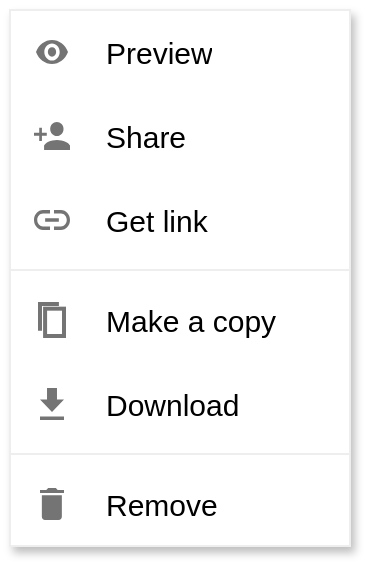 <mxfile version="27.2.0">
  <diagram name="Página-1" id="QRIszEdDNICZtDC5gqf7">
    <mxGraphModel dx="1216" dy="604" grid="1" gridSize="10" guides="1" tooltips="1" connect="1" arrows="1" fold="1" page="1" pageScale="1" pageWidth="1024" pageHeight="728" math="0" shadow="0" adaptiveColors="none">
      <root>
        <mxCell id="0" />
        <mxCell id="1" parent="0" />
        <mxCell id="-sdm7RSodFlv0MM52mhc-4" value="" style="swimlane;shape=rect;strokeColor=#EEEEEE;fillColor=#ffffff;fontColor=#000000;fontStyle=0;childLayout=stackLayout;horizontal=1;startSize=0;horizontalStack=0;resizeParent=1;resizeParentMax=0;resizeLast=0;collapsible=0;marginBottom=0;whiteSpace=wrap;html=1;shadow=1;" parent="1" vertex="1">
          <mxGeometry x="4" y="4" width="170" height="268" as="geometry" />
        </mxCell>
        <mxCell id="-sdm7RSodFlv0MM52mhc-5" value="Preview" style="text;strokeColor=none;align=left;verticalAlign=middle;spacingLeft=46;spacingRight=10;overflow=hidden;points=[[0,0.5],[1,0.5]];portConstraint=eastwest;rotatable=0;whiteSpace=wrap;html=1;shape=mxgraph.bootstrap.topButton;rSize=3;fillColor=none;fontSize=15;fontColor=inherit;" parent="-sdm7RSodFlv0MM52mhc-4" vertex="1">
          <mxGeometry width="170" height="42" as="geometry" />
        </mxCell>
        <mxCell id="-sdm7RSodFlv0MM52mhc-6" value="" style="perimeter=none;dashed=0;shape=mxgraph.gmdl.preview;verticalAlign=middle;align=left;labelPosition=right;fontSize=15;spacing=16;resizeWidth=1;strokeColor=none;fillColor=#747474;html=1;" parent="-sdm7RSodFlv0MM52mhc-5" vertex="1">
          <mxGeometry y="0.5" width="16" height="12" relative="1" as="geometry">
            <mxPoint x="13" y="-6" as="offset" />
          </mxGeometry>
        </mxCell>
        <mxCell id="-sdm7RSodFlv0MM52mhc-7" value="Share" style="text;strokeColor=none;align=left;verticalAlign=middle;spacingLeft=46;spacingRight=10;overflow=hidden;points=[[0,0.5],[1,0.5]];portConstraint=eastwest;rotatable=0;whiteSpace=wrap;html=1;shape=mxgraph.bootstrap.topButton;rSize=3;fillColor=none;fontSize=15;fontColor=inherit;" parent="-sdm7RSodFlv0MM52mhc-4" vertex="1">
          <mxGeometry y="42" width="170" height="42" as="geometry" />
        </mxCell>
        <mxCell id="-sdm7RSodFlv0MM52mhc-8" value="" style="perimeter=none;dashed=0;shape=mxgraph.gmdl.share3;verticalAlign=middle;align=left;labelPosition=right;fontSize=15;spacing=16;resizeWidth=1;strokeColor=none;fillColor=#747474;html=1;" parent="-sdm7RSodFlv0MM52mhc-7" vertex="1">
          <mxGeometry y="0.5" width="18" height="14" relative="1" as="geometry">
            <mxPoint x="12" y="-7" as="offset" />
          </mxGeometry>
        </mxCell>
        <mxCell id="-sdm7RSodFlv0MM52mhc-9" value="Get link" style="text;strokeColor=none;align=left;verticalAlign=middle;spacingLeft=46;spacingRight=10;overflow=hidden;points=[[0,0.5],[1,0.5]];portConstraint=eastwest;rotatable=0;whiteSpace=wrap;html=1;shape=mxgraph.bootstrap.topButton;rSize=3;fillColor=none;fontSize=15;fontColor=inherit;" parent="-sdm7RSodFlv0MM52mhc-4" vertex="1">
          <mxGeometry y="84" width="170" height="42" as="geometry" />
        </mxCell>
        <mxCell id="-sdm7RSodFlv0MM52mhc-10" value="" style="perimeter=none;dashed=0;shape=mxgraph.gmdl.link;verticalAlign=middle;align=left;labelPosition=right;fontSize=15;spacing=16;resizeWidth=1;strokeColor=none;fillColor=#747474;html=1;" parent="-sdm7RSodFlv0MM52mhc-9" vertex="1">
          <mxGeometry y="0.5" width="18" height="10" relative="1" as="geometry">
            <mxPoint x="12" y="-5" as="offset" />
          </mxGeometry>
        </mxCell>
        <mxCell id="-sdm7RSodFlv0MM52mhc-11" value="" style="line;strokeColor=#eeeeee;strokeWidth=1;fillColor=none;align=left;verticalAlign=middle;spacingTop=-1;spacingLeft=3;spacingRight=3;rotatable=0;labelPosition=right;points=[];portConstraint=eastwest;" parent="-sdm7RSodFlv0MM52mhc-4" vertex="1">
          <mxGeometry y="126" width="170" height="8" as="geometry" />
        </mxCell>
        <mxCell id="-sdm7RSodFlv0MM52mhc-12" value="Make a copy" style="text;strokeColor=none;align=left;verticalAlign=middle;spacingLeft=46;spacingRight=10;overflow=hidden;points=[[0,0.5],[1,0.5]];portConstraint=eastwest;rotatable=0;whiteSpace=wrap;html=1;shape=mxgraph.bootstrap.topButton;rSize=3;fillColor=none;fontSize=15;fontColor=inherit;" parent="-sdm7RSodFlv0MM52mhc-4" vertex="1">
          <mxGeometry y="134" width="170" height="42" as="geometry" />
        </mxCell>
        <mxCell id="-sdm7RSodFlv0MM52mhc-13" value="" style="perimeter=none;dashed=0;shape=mxgraph.gmdl.copy;verticalAlign=middle;align=left;labelPosition=right;strokeWidth=2;fontSize=15;spacing=16;resizeWidth=1;strokeColor=#747474;fillColor=none;html=1;" parent="-sdm7RSodFlv0MM52mhc-12" vertex="1">
          <mxGeometry y="0.5" width="12" height="16" relative="1" as="geometry">
            <mxPoint x="15" y="-8" as="offset" />
          </mxGeometry>
        </mxCell>
        <mxCell id="-sdm7RSodFlv0MM52mhc-14" value="Download" style="text;strokeColor=none;align=left;verticalAlign=middle;spacingLeft=46;spacingRight=10;overflow=hidden;points=[[0,0.5],[1,0.5]];portConstraint=eastwest;rotatable=0;whiteSpace=wrap;html=1;shape=mxgraph.bootstrap.topButton;rSize=3;fillColor=none;fontSize=15;fontColor=inherit;" parent="-sdm7RSodFlv0MM52mhc-4" vertex="1">
          <mxGeometry y="176" width="170" height="42" as="geometry" />
        </mxCell>
        <mxCell id="-sdm7RSodFlv0MM52mhc-15" value="" style="perimeter=none;dashed=0;shape=mxgraph.gmdl.download;verticalAlign=middle;align=left;labelPosition=right;fontSize=15;spacing=16;resizeWidth=1;strokeColor=none;fillColor=#747474;html=1;" parent="-sdm7RSodFlv0MM52mhc-14" vertex="1">
          <mxGeometry y="0.5" width="12" height="16" relative="1" as="geometry">
            <mxPoint x="15" y="-8" as="offset" />
          </mxGeometry>
        </mxCell>
        <mxCell id="-sdm7RSodFlv0MM52mhc-16" value="" style="line;strokeColor=#eeeeee;strokeWidth=1;fillColor=none;align=left;verticalAlign=middle;spacingTop=-1;spacingLeft=3;spacingRight=3;rotatable=0;labelPosition=right;points=[];portConstraint=eastwest;" parent="-sdm7RSodFlv0MM52mhc-4" vertex="1">
          <mxGeometry y="218" width="170" height="8" as="geometry" />
        </mxCell>
        <mxCell id="-sdm7RSodFlv0MM52mhc-17" value="Remove" style="text;strokeColor=none;align=left;verticalAlign=middle;spacingLeft=46;spacingRight=10;overflow=hidden;points=[[0,0.5],[1,0.5]];portConstraint=eastwest;rotatable=0;whiteSpace=wrap;html=1;shape=mxgraph.bootstrap.topButton;rSize=3;fillColor=none;fontSize=15;fontColor=inherit;" parent="-sdm7RSodFlv0MM52mhc-4" vertex="1">
          <mxGeometry y="226" width="170" height="42" as="geometry" />
        </mxCell>
        <mxCell id="-sdm7RSodFlv0MM52mhc-18" value="" style="perimeter=none;dashed=0;shape=mxgraph.gmdl.remove;verticalAlign=middle;align=left;labelPosition=right;fontSize=15;spacing=16;resizeWidth=1;strokeColor=none;fillColor=#747474;html=1;" parent="-sdm7RSodFlv0MM52mhc-17" vertex="1">
          <mxGeometry y="0.5" width="12" height="16" relative="1" as="geometry">
            <mxPoint x="15" y="-8" as="offset" />
          </mxGeometry>
        </mxCell>
      </root>
    </mxGraphModel>
  </diagram>
</mxfile>
